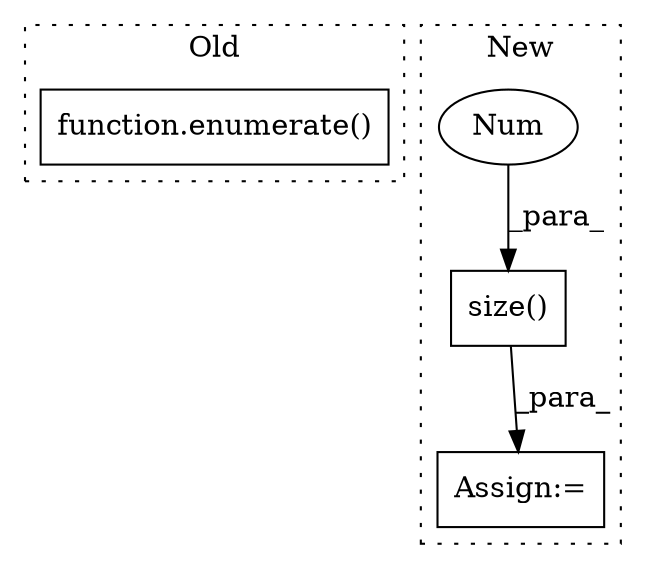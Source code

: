 digraph G {
subgraph cluster0 {
1 [label="function.enumerate()" a="75" s="3546,3585" l="10,1" shape="box"];
label = "Old";
style="dotted";
}
subgraph cluster1 {
2 [label="size()" a="75" s="4754,4762" l="7,1" shape="box"];
3 [label="Assign:=" a="68" s="4733" l="3" shape="box"];
4 [label="Num" a="76" s="4761" l="1" shape="ellipse"];
label = "New";
style="dotted";
}
2 -> 3 [label="_para_"];
4 -> 2 [label="_para_"];
}